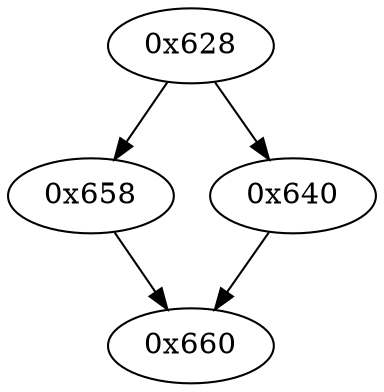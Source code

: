 strict digraph "" {
	"0x658"	 [opcode="[u'ldr', u'add']"];
	"0x660"	 [opcode="[u'bl', u'mov', u'pop']"];
	"0x658" -> "0x660";
	"0x628"	 [opcode="[u'push', u'mov', u'ldr', u'ldrb', u'cmp', u'b']"];
	"0x628" -> "0x658";
	"0x640"	 [opcode="[u'ldr', u'add', u'bl', u'ldr', u'add', u'b']"];
	"0x628" -> "0x640";
	"0x640" -> "0x660";
}
